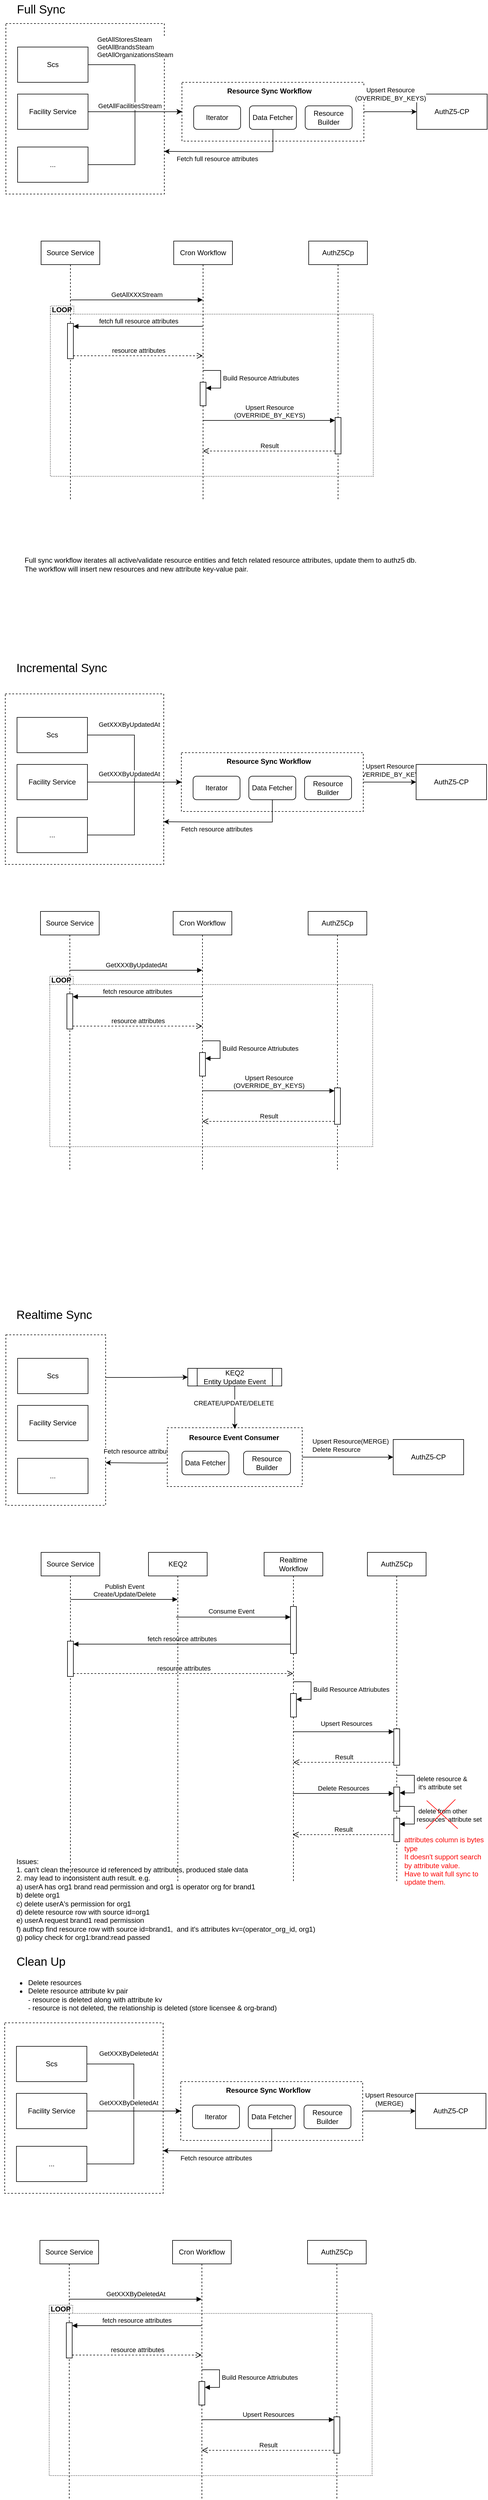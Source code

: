 <mxfile version="22.1.12" type="github">
  <diagram name="Page-1" id="O8MPyl8DHrePYnAYMyPY">
    <mxGraphModel dx="1677" dy="1069" grid="1" gridSize="10" guides="1" tooltips="1" connect="1" arrows="1" fold="1" page="1" pageScale="1" pageWidth="850" pageHeight="1100" math="0" shadow="0">
      <root>
        <mxCell id="0" />
        <mxCell id="1" parent="0" />
        <mxCell id="wBnL4PggBmM-haMTPlV1-50" value="" style="rounded=0;whiteSpace=wrap;html=1;dashed=1;" vertex="1" parent="1">
          <mxGeometry x="20" y="50" width="270" height="290" as="geometry" />
        </mxCell>
        <mxCell id="wBnL4PggBmM-haMTPlV1-44" value="" style="shape=folder;fontStyle=1;spacingTop=10;tabWidth=40;tabHeight=14;tabPosition=left;html=1;whiteSpace=wrap;dashed=1;dashPattern=1 2;" vertex="1" parent="1">
          <mxGeometry x="95.82" y="530.26" width="550.18" height="289.74" as="geometry" />
        </mxCell>
        <mxCell id="wBnL4PggBmM-haMTPlV1-25" value="AuthZ5Cp" style="shape=umlLifeline;perimeter=lifelinePerimeter;whiteSpace=wrap;html=1;container=1;dropTarget=0;collapsible=0;recursiveResize=0;outlineConnect=0;portConstraint=eastwest;newEdgeStyle={&quot;curved&quot;:0,&quot;rounded&quot;:0};" vertex="1" parent="1">
          <mxGeometry x="536" y="420" width="100" height="440" as="geometry" />
        </mxCell>
        <mxCell id="wBnL4PggBmM-haMTPlV1-1" value="&lt;font style=&quot;font-size: 20px;&quot;&gt;Full Sync&lt;/font&gt;" style="text;html=1;strokeColor=none;fillColor=none;align=center;verticalAlign=middle;whiteSpace=wrap;rounded=0;" vertex="1" parent="1">
          <mxGeometry x="10" y="10" width="140" height="30" as="geometry" />
        </mxCell>
        <mxCell id="wBnL4PggBmM-haMTPlV1-4" value="&lt;font style=&quot;font-size: 20px;&quot;&gt;Incremental Sync&lt;/font&gt;" style="text;html=1;strokeColor=none;fillColor=none;align=left;verticalAlign=middle;whiteSpace=wrap;rounded=0;" vertex="1" parent="1">
          <mxGeometry x="36" y="1130" width="210" height="30" as="geometry" />
        </mxCell>
        <mxCell id="wBnL4PggBmM-haMTPlV1-5" value="&lt;font style=&quot;font-size: 20px;&quot;&gt;Realtime Sync&lt;/font&gt;" style="text;html=1;strokeColor=none;fillColor=none;align=left;verticalAlign=middle;whiteSpace=wrap;rounded=0;" vertex="1" parent="1">
          <mxGeometry x="36" y="2230" width="140" height="30" as="geometry" />
        </mxCell>
        <mxCell id="wBnL4PggBmM-haMTPlV1-9" style="edgeStyle=orthogonalEdgeStyle;rounded=0;orthogonalLoop=1;jettySize=auto;html=1;exitX=1;exitY=0.5;exitDx=0;exitDy=0;entryX=0;entryY=0.5;entryDx=0;entryDy=0;" edge="1" parent="1" source="wBnL4PggBmM-haMTPlV1-6" target="wBnL4PggBmM-haMTPlV1-8">
          <mxGeometry relative="1" as="geometry" />
        </mxCell>
        <mxCell id="wBnL4PggBmM-haMTPlV1-16" value="GetAllFacilitiesStream" style="edgeLabel;html=1;align=center;verticalAlign=middle;resizable=0;points=[];" vertex="1" connectable="0" parent="wBnL4PggBmM-haMTPlV1-9">
          <mxGeometry x="-0.505" y="1" relative="1" as="geometry">
            <mxPoint x="11" y="71" as="offset" />
          </mxGeometry>
        </mxCell>
        <mxCell id="wBnL4PggBmM-haMTPlV1-49" value="&lt;div style=&quot;text-align: left;&quot;&gt;GetAllStoresSteam&lt;/div&gt;&lt;div style=&quot;text-align: left;&quot;&gt;GetAllBrandsSteam&lt;/div&gt;&lt;div style=&quot;text-align: left;&quot;&gt;GetAllOrganizationsSteam&lt;/div&gt;" style="edgeLabel;html=1;align=center;verticalAlign=middle;resizable=0;points=[];" vertex="1" connectable="0" parent="wBnL4PggBmM-haMTPlV1-9">
          <mxGeometry x="-0.665" y="-1" relative="1" as="geometry">
            <mxPoint x="40" y="-31" as="offset" />
          </mxGeometry>
        </mxCell>
        <mxCell id="wBnL4PggBmM-haMTPlV1-6" value="Scs" style="rounded=0;whiteSpace=wrap;html=1;" vertex="1" parent="1">
          <mxGeometry x="40" y="90" width="120" height="60" as="geometry" />
        </mxCell>
        <mxCell id="wBnL4PggBmM-haMTPlV1-13" style="edgeStyle=orthogonalEdgeStyle;rounded=0;orthogonalLoop=1;jettySize=auto;html=1;exitX=1;exitY=0.5;exitDx=0;exitDy=0;" edge="1" parent="1" source="wBnL4PggBmM-haMTPlV1-7" target="wBnL4PggBmM-haMTPlV1-8">
          <mxGeometry relative="1" as="geometry" />
        </mxCell>
        <mxCell id="wBnL4PggBmM-haMTPlV1-7" value="Facility Service" style="rounded=0;whiteSpace=wrap;html=1;" vertex="1" parent="1">
          <mxGeometry x="40" y="170" width="120" height="60" as="geometry" />
        </mxCell>
        <mxCell id="wBnL4PggBmM-haMTPlV1-8" value="" style="rounded=0;whiteSpace=wrap;html=1;dashed=1;" vertex="1" parent="1">
          <mxGeometry x="320" y="150" width="310" height="100" as="geometry" />
        </mxCell>
        <mxCell id="wBnL4PggBmM-haMTPlV1-10" value="AuthZ5-CP" style="rounded=0;whiteSpace=wrap;html=1;" vertex="1" parent="1">
          <mxGeometry x="720" y="170" width="120" height="60" as="geometry" />
        </mxCell>
        <mxCell id="wBnL4PggBmM-haMTPlV1-15" style="edgeStyle=orthogonalEdgeStyle;rounded=0;orthogonalLoop=1;jettySize=auto;html=1;exitX=1;exitY=0.5;exitDx=0;exitDy=0;entryX=0;entryY=0.5;entryDx=0;entryDy=0;" edge="1" parent="1" source="wBnL4PggBmM-haMTPlV1-14" target="wBnL4PggBmM-haMTPlV1-8">
          <mxGeometry relative="1" as="geometry" />
        </mxCell>
        <mxCell id="wBnL4PggBmM-haMTPlV1-14" value="..." style="rounded=0;whiteSpace=wrap;html=1;" vertex="1" parent="1">
          <mxGeometry x="40" y="260" width="120" height="60" as="geometry" />
        </mxCell>
        <mxCell id="wBnL4PggBmM-haMTPlV1-17" value="Iterator" style="rounded=1;whiteSpace=wrap;html=1;" vertex="1" parent="1">
          <mxGeometry x="340" y="190" width="80" height="40" as="geometry" />
        </mxCell>
        <mxCell id="wBnL4PggBmM-haMTPlV1-52" style="edgeStyle=orthogonalEdgeStyle;rounded=0;orthogonalLoop=1;jettySize=auto;html=1;exitX=0.5;exitY=1;exitDx=0;exitDy=0;entryX=1;entryY=0.75;entryDx=0;entryDy=0;" edge="1" parent="1" source="wBnL4PggBmM-haMTPlV1-19" target="wBnL4PggBmM-haMTPlV1-50">
          <mxGeometry relative="1" as="geometry">
            <Array as="points">
              <mxPoint x="475" y="268" />
              <mxPoint x="363" y="268" />
            </Array>
          </mxGeometry>
        </mxCell>
        <mxCell id="wBnL4PggBmM-haMTPlV1-53" value="Fetch full resource attributes" style="edgeLabel;html=1;align=center;verticalAlign=middle;resizable=0;points=[];" vertex="1" connectable="0" parent="wBnL4PggBmM-haMTPlV1-52">
          <mxGeometry x="0.2" relative="1" as="geometry">
            <mxPoint x="1" y="12" as="offset" />
          </mxGeometry>
        </mxCell>
        <mxCell id="wBnL4PggBmM-haMTPlV1-19" value="Data Fetcher" style="rounded=1;whiteSpace=wrap;html=1;" vertex="1" parent="1">
          <mxGeometry x="435" y="190" width="80" height="40" as="geometry" />
        </mxCell>
        <mxCell id="wBnL4PggBmM-haMTPlV1-20" value="Resource&lt;br&gt;Builder" style="rounded=1;whiteSpace=wrap;html=1;" vertex="1" parent="1">
          <mxGeometry x="530" y="190" width="80" height="40" as="geometry" />
        </mxCell>
        <mxCell id="wBnL4PggBmM-haMTPlV1-22" value="&lt;b&gt;&lt;font style=&quot;font-size: 12px;&quot;&gt;Resource Sync Workflow&lt;/font&gt;&lt;/b&gt;" style="text;html=1;strokeColor=none;fillColor=none;align=center;verticalAlign=middle;whiteSpace=wrap;rounded=0;" vertex="1" parent="1">
          <mxGeometry x="364" y="150" width="210" height="30" as="geometry" />
        </mxCell>
        <mxCell id="wBnL4PggBmM-haMTPlV1-23" value="Source Service" style="shape=umlLifeline;perimeter=lifelinePerimeter;whiteSpace=wrap;html=1;container=1;dropTarget=0;collapsible=0;recursiveResize=0;outlineConnect=0;portConstraint=eastwest;newEdgeStyle={&quot;curved&quot;:0,&quot;rounded&quot;:0};" vertex="1" parent="1">
          <mxGeometry x="80" y="420" width="100" height="440" as="geometry" />
        </mxCell>
        <mxCell id="wBnL4PggBmM-haMTPlV1-41" value="" style="html=1;points=[[0,0,0,0,5],[0,1,0,0,-5],[1,0,0,0,5],[1,1,0,0,-5]];perimeter=orthogonalPerimeter;outlineConnect=0;targetShapes=umlLifeline;portConstraint=eastwest;newEdgeStyle={&quot;curved&quot;:0,&quot;rounded&quot;:0};" vertex="1" parent="wBnL4PggBmM-haMTPlV1-23">
          <mxGeometry x="45" y="140" width="10" height="60" as="geometry" />
        </mxCell>
        <mxCell id="wBnL4PggBmM-haMTPlV1-24" value="Cron Workflow" style="shape=umlLifeline;perimeter=lifelinePerimeter;whiteSpace=wrap;html=1;container=1;dropTarget=0;collapsible=0;recursiveResize=0;outlineConnect=0;portConstraint=eastwest;newEdgeStyle={&quot;curved&quot;:0,&quot;rounded&quot;:0};" vertex="1" parent="1">
          <mxGeometry x="306" y="420" width="100" height="440" as="geometry" />
        </mxCell>
        <mxCell id="wBnL4PggBmM-haMTPlV1-32" value="" style="html=1;points=[[0,0,0,0,5],[0,1,0,0,-5],[1,0,0,0,5],[1,1,0,0,-5]];perimeter=orthogonalPerimeter;outlineConnect=0;targetShapes=umlLifeline;portConstraint=eastwest;newEdgeStyle={&quot;curved&quot;:0,&quot;rounded&quot;:0};" vertex="1" parent="wBnL4PggBmM-haMTPlV1-24">
          <mxGeometry x="45" y="240" width="10" height="40" as="geometry" />
        </mxCell>
        <mxCell id="wBnL4PggBmM-haMTPlV1-33" value="Build Resource Attriubutes" style="html=1;align=left;spacingLeft=2;endArrow=block;rounded=0;edgeStyle=orthogonalEdgeStyle;curved=0;rounded=0;" edge="1" parent="wBnL4PggBmM-haMTPlV1-24">
          <mxGeometry relative="1" as="geometry">
            <mxPoint x="50" y="220" as="sourcePoint" />
            <Array as="points">
              <mxPoint x="80" y="250" />
            </Array>
            <mxPoint x="55" y="250" as="targetPoint" />
          </mxGeometry>
        </mxCell>
        <mxCell id="wBnL4PggBmM-haMTPlV1-28" value="GetAllXXXStream" style="html=1;verticalAlign=bottom;startArrow=none;startFill=0;endArrow=block;startSize=8;curved=0;rounded=0;" edge="1" parent="1" source="wBnL4PggBmM-haMTPlV1-23" target="wBnL4PggBmM-haMTPlV1-24">
          <mxGeometry width="60" relative="1" as="geometry">
            <mxPoint x="166" y="520" as="sourcePoint" />
            <mxPoint x="196" y="520" as="targetPoint" />
            <Array as="points">
              <mxPoint x="256" y="520" />
            </Array>
          </mxGeometry>
        </mxCell>
        <mxCell id="wBnL4PggBmM-haMTPlV1-35" value="Upsert Resource&lt;br style=&quot;border-color: var(--border-color);&quot;&gt;(OVERRIDE_BY_KEYS)" style="html=1;verticalAlign=bottom;endArrow=block;curved=0;rounded=0;entryX=0;entryY=0;entryDx=0;entryDy=5;" edge="1" target="wBnL4PggBmM-haMTPlV1-34" parent="1" source="wBnL4PggBmM-haMTPlV1-24">
          <mxGeometry relative="1" as="geometry">
            <mxPoint x="511" y="745" as="sourcePoint" />
          </mxGeometry>
        </mxCell>
        <mxCell id="wBnL4PggBmM-haMTPlV1-36" value="Result" style="html=1;verticalAlign=bottom;endArrow=open;dashed=1;endSize=8;curved=0;rounded=0;exitX=0;exitY=1;exitDx=0;exitDy=-5;" edge="1" source="wBnL4PggBmM-haMTPlV1-34" parent="1" target="wBnL4PggBmM-haMTPlV1-24">
          <mxGeometry relative="1" as="geometry">
            <mxPoint x="511" y="815" as="targetPoint" />
          </mxGeometry>
        </mxCell>
        <mxCell id="wBnL4PggBmM-haMTPlV1-42" value="fetch full resource attributes" style="html=1;verticalAlign=bottom;endArrow=block;curved=0;rounded=0;entryX=1;entryY=0;entryDx=0;entryDy=5;" edge="1" target="wBnL4PggBmM-haMTPlV1-41" parent="1" source="wBnL4PggBmM-haMTPlV1-24">
          <mxGeometry x="-0.002" relative="1" as="geometry">
            <mxPoint x="205" y="665" as="sourcePoint" />
            <mxPoint as="offset" />
          </mxGeometry>
        </mxCell>
        <mxCell id="wBnL4PggBmM-haMTPlV1-43" value="resource attributes" style="html=1;verticalAlign=bottom;endArrow=open;dashed=1;endSize=8;curved=0;rounded=0;exitX=1;exitY=1;exitDx=0;exitDy=-5;" edge="1" source="wBnL4PggBmM-haMTPlV1-41" parent="1" target="wBnL4PggBmM-haMTPlV1-24">
          <mxGeometry relative="1" as="geometry">
            <mxPoint x="205" y="735" as="targetPoint" />
            <mxPoint as="offset" />
          </mxGeometry>
        </mxCell>
        <mxCell id="wBnL4PggBmM-haMTPlV1-45" value="&lt;b&gt;LOOP&lt;/b&gt;" style="text;html=1;strokeColor=none;fillColor=none;align=center;verticalAlign=middle;whiteSpace=wrap;rounded=0;" vertex="1" parent="1">
          <mxGeometry x="86" y="522" width="58.947" height="30.974" as="geometry" />
        </mxCell>
        <mxCell id="wBnL4PggBmM-haMTPlV1-34" value="" style="html=1;points=[[0,0,0,0,5],[0,1,0,0,-5],[1,0,0,0,5],[1,1,0,0,-5]];perimeter=orthogonalPerimeter;outlineConnect=0;targetShapes=umlLifeline;portConstraint=eastwest;newEdgeStyle={&quot;curved&quot;:0,&quot;rounded&quot;:0};" vertex="1" parent="1">
          <mxGeometry x="581" y="720" width="10" height="62" as="geometry" />
        </mxCell>
        <mxCell id="wBnL4PggBmM-haMTPlV1-54" value="&lt;span style=&quot;font-size: 20px;&quot;&gt;Clean Up&lt;/span&gt;" style="text;html=1;strokeColor=none;fillColor=none;align=center;verticalAlign=middle;whiteSpace=wrap;rounded=0;" vertex="1" parent="1">
          <mxGeometry x="10" y="3330" width="140" height="30" as="geometry" />
        </mxCell>
        <mxCell id="wBnL4PggBmM-haMTPlV1-55" value="Full sync workflow iterates all active/validate resource entities and fetch related resource attributes, update them to authz5 db.&amp;nbsp; &lt;br&gt;The workflow will insert new resources and new attribute key-value pair.&amp;nbsp; &amp;nbsp;" style="text;html=1;strokeColor=none;fillColor=none;align=left;verticalAlign=middle;whiteSpace=wrap;rounded=0;" vertex="1" parent="1">
          <mxGeometry x="50" y="930" width="750" height="80" as="geometry" />
        </mxCell>
        <mxCell id="wBnL4PggBmM-haMTPlV1-56" value="&lt;ul&gt;&lt;li&gt;&lt;font style=&quot;font-size: 12px;&quot;&gt;Delete resources&lt;/font&gt;&lt;/li&gt;&lt;li&gt;&lt;font style=&quot;font-size: 12px;&quot;&gt;Delete resource attribute kv pair&lt;br&gt;- resource is deleted along with attribute kv&lt;br&gt;- resource is not deleted, the relationship is deleted (store licensee &amp;amp; org-brand)&lt;/font&gt;&lt;/li&gt;&lt;/ul&gt;" style="text;html=1;strokeColor=none;fillColor=none;align=left;verticalAlign=middle;whiteSpace=wrap;rounded=0;" vertex="1" parent="1">
          <mxGeometry x="16" y="3358" width="564" height="90" as="geometry" />
        </mxCell>
        <mxCell id="wBnL4PggBmM-haMTPlV1-61" value="" style="rounded=0;whiteSpace=wrap;html=1;dashed=1;" vertex="1" parent="1">
          <mxGeometry x="19" y="1190" width="270" height="290" as="geometry" />
        </mxCell>
        <mxCell id="wBnL4PggBmM-haMTPlV1-62" value="" style="shape=folder;fontStyle=1;spacingTop=10;tabWidth=40;tabHeight=14;tabPosition=left;html=1;whiteSpace=wrap;dashed=1;dashPattern=1 2;" vertex="1" parent="1">
          <mxGeometry x="94.82" y="1670.26" width="550.18" height="289.74" as="geometry" />
        </mxCell>
        <mxCell id="wBnL4PggBmM-haMTPlV1-63" value="AuthZ5Cp" style="shape=umlLifeline;perimeter=lifelinePerimeter;whiteSpace=wrap;html=1;container=1;dropTarget=0;collapsible=0;recursiveResize=0;outlineConnect=0;portConstraint=eastwest;newEdgeStyle={&quot;curved&quot;:0,&quot;rounded&quot;:0};" vertex="1" parent="1">
          <mxGeometry x="535" y="1560" width="100" height="440" as="geometry" />
        </mxCell>
        <mxCell id="wBnL4PggBmM-haMTPlV1-64" style="edgeStyle=orthogonalEdgeStyle;rounded=0;orthogonalLoop=1;jettySize=auto;html=1;exitX=1;exitY=0.5;exitDx=0;exitDy=0;entryX=0;entryY=0.5;entryDx=0;entryDy=0;" edge="1" parent="1" source="wBnL4PggBmM-haMTPlV1-67" target="wBnL4PggBmM-haMTPlV1-72">
          <mxGeometry relative="1" as="geometry" />
        </mxCell>
        <mxCell id="wBnL4PggBmM-haMTPlV1-65" value="GetXXXByUpdatedAt" style="edgeLabel;html=1;align=center;verticalAlign=middle;resizable=0;points=[];" vertex="1" connectable="0" parent="wBnL4PggBmM-haMTPlV1-64">
          <mxGeometry x="-0.505" y="1" relative="1" as="geometry">
            <mxPoint x="11" y="67" as="offset" />
          </mxGeometry>
        </mxCell>
        <mxCell id="wBnL4PggBmM-haMTPlV1-66" value="&lt;div style=&quot;text-align: left;&quot;&gt;GetXXXByUpdatedAt&lt;/div&gt;" style="edgeLabel;html=1;align=center;verticalAlign=middle;resizable=0;points=[];" vertex="1" connectable="0" parent="wBnL4PggBmM-haMTPlV1-64">
          <mxGeometry x="-0.665" y="-1" relative="1" as="geometry">
            <mxPoint x="31" y="-19" as="offset" />
          </mxGeometry>
        </mxCell>
        <mxCell id="wBnL4PggBmM-haMTPlV1-67" value="Scs" style="rounded=0;whiteSpace=wrap;html=1;" vertex="1" parent="1">
          <mxGeometry x="39" y="1230" width="120" height="60" as="geometry" />
        </mxCell>
        <mxCell id="wBnL4PggBmM-haMTPlV1-68" style="edgeStyle=orthogonalEdgeStyle;rounded=0;orthogonalLoop=1;jettySize=auto;html=1;exitX=1;exitY=0.5;exitDx=0;exitDy=0;" edge="1" parent="1" source="wBnL4PggBmM-haMTPlV1-69" target="wBnL4PggBmM-haMTPlV1-72">
          <mxGeometry relative="1" as="geometry" />
        </mxCell>
        <mxCell id="wBnL4PggBmM-haMTPlV1-69" value="Facility Service" style="rounded=0;whiteSpace=wrap;html=1;" vertex="1" parent="1">
          <mxGeometry x="39" y="1310" width="120" height="60" as="geometry" />
        </mxCell>
        <mxCell id="wBnL4PggBmM-haMTPlV1-70" style="edgeStyle=orthogonalEdgeStyle;rounded=0;orthogonalLoop=1;jettySize=auto;html=1;exitX=1;exitY=0.5;exitDx=0;exitDy=0;" edge="1" parent="1" source="wBnL4PggBmM-haMTPlV1-72" target="wBnL4PggBmM-haMTPlV1-73">
          <mxGeometry relative="1" as="geometry" />
        </mxCell>
        <mxCell id="wBnL4PggBmM-haMTPlV1-71" value="Upsert Resource&lt;br style=&quot;border-color: var(--border-color);&quot;&gt;(OVERRIDE_BY_KEYS)" style="edgeLabel;html=1;align=center;verticalAlign=middle;resizable=0;points=[];" vertex="1" connectable="0" parent="wBnL4PggBmM-haMTPlV1-70">
          <mxGeometry y="-1" relative="1" as="geometry">
            <mxPoint y="-21" as="offset" />
          </mxGeometry>
        </mxCell>
        <mxCell id="wBnL4PggBmM-haMTPlV1-72" value="" style="rounded=0;whiteSpace=wrap;html=1;dashed=1;" vertex="1" parent="1">
          <mxGeometry x="319" y="1290" width="310" height="100" as="geometry" />
        </mxCell>
        <mxCell id="wBnL4PggBmM-haMTPlV1-73" value="AuthZ5-CP" style="rounded=0;whiteSpace=wrap;html=1;" vertex="1" parent="1">
          <mxGeometry x="719" y="1310" width="120" height="60" as="geometry" />
        </mxCell>
        <mxCell id="wBnL4PggBmM-haMTPlV1-74" style="edgeStyle=orthogonalEdgeStyle;rounded=0;orthogonalLoop=1;jettySize=auto;html=1;exitX=1;exitY=0.5;exitDx=0;exitDy=0;entryX=0;entryY=0.5;entryDx=0;entryDy=0;" edge="1" parent="1" source="wBnL4PggBmM-haMTPlV1-75" target="wBnL4PggBmM-haMTPlV1-72">
          <mxGeometry relative="1" as="geometry" />
        </mxCell>
        <mxCell id="wBnL4PggBmM-haMTPlV1-75" value="..." style="rounded=0;whiteSpace=wrap;html=1;" vertex="1" parent="1">
          <mxGeometry x="39" y="1400" width="120" height="60" as="geometry" />
        </mxCell>
        <mxCell id="wBnL4PggBmM-haMTPlV1-76" value="Iterator" style="rounded=1;whiteSpace=wrap;html=1;" vertex="1" parent="1">
          <mxGeometry x="339" y="1330" width="80" height="40" as="geometry" />
        </mxCell>
        <mxCell id="wBnL4PggBmM-haMTPlV1-77" style="edgeStyle=orthogonalEdgeStyle;rounded=0;orthogonalLoop=1;jettySize=auto;html=1;exitX=0.5;exitY=1;exitDx=0;exitDy=0;entryX=1;entryY=0.75;entryDx=0;entryDy=0;" edge="1" parent="1" source="wBnL4PggBmM-haMTPlV1-79" target="wBnL4PggBmM-haMTPlV1-61">
          <mxGeometry relative="1" as="geometry">
            <Array as="points">
              <mxPoint x="474" y="1408" />
              <mxPoint x="362" y="1408" />
            </Array>
          </mxGeometry>
        </mxCell>
        <mxCell id="wBnL4PggBmM-haMTPlV1-78" value="Fetch resource attributes" style="edgeLabel;html=1;align=center;verticalAlign=middle;resizable=0;points=[];" vertex="1" connectable="0" parent="wBnL4PggBmM-haMTPlV1-77">
          <mxGeometry x="0.2" relative="1" as="geometry">
            <mxPoint x="1" y="12" as="offset" />
          </mxGeometry>
        </mxCell>
        <mxCell id="wBnL4PggBmM-haMTPlV1-79" value="Data Fetcher" style="rounded=1;whiteSpace=wrap;html=1;" vertex="1" parent="1">
          <mxGeometry x="434" y="1330" width="80" height="40" as="geometry" />
        </mxCell>
        <mxCell id="wBnL4PggBmM-haMTPlV1-80" value="Resource&lt;br&gt;Builder" style="rounded=1;whiteSpace=wrap;html=1;" vertex="1" parent="1">
          <mxGeometry x="529" y="1330" width="80" height="40" as="geometry" />
        </mxCell>
        <mxCell id="wBnL4PggBmM-haMTPlV1-81" value="&lt;b&gt;&lt;font style=&quot;font-size: 12px;&quot;&gt;Resource Sync Workflow&lt;/font&gt;&lt;/b&gt;" style="text;html=1;strokeColor=none;fillColor=none;align=center;verticalAlign=middle;whiteSpace=wrap;rounded=0;" vertex="1" parent="1">
          <mxGeometry x="363" y="1290" width="210" height="30" as="geometry" />
        </mxCell>
        <mxCell id="wBnL4PggBmM-haMTPlV1-82" value="Source Service" style="shape=umlLifeline;perimeter=lifelinePerimeter;whiteSpace=wrap;html=1;container=1;dropTarget=0;collapsible=0;recursiveResize=0;outlineConnect=0;portConstraint=eastwest;newEdgeStyle={&quot;curved&quot;:0,&quot;rounded&quot;:0};" vertex="1" parent="1">
          <mxGeometry x="79" y="1560" width="100" height="440" as="geometry" />
        </mxCell>
        <mxCell id="wBnL4PggBmM-haMTPlV1-83" value="" style="html=1;points=[[0,0,0,0,5],[0,1,0,0,-5],[1,0,0,0,5],[1,1,0,0,-5]];perimeter=orthogonalPerimeter;outlineConnect=0;targetShapes=umlLifeline;portConstraint=eastwest;newEdgeStyle={&quot;curved&quot;:0,&quot;rounded&quot;:0};" vertex="1" parent="wBnL4PggBmM-haMTPlV1-82">
          <mxGeometry x="45" y="140" width="10" height="60" as="geometry" />
        </mxCell>
        <mxCell id="wBnL4PggBmM-haMTPlV1-84" value="Cron Workflow" style="shape=umlLifeline;perimeter=lifelinePerimeter;whiteSpace=wrap;html=1;container=1;dropTarget=0;collapsible=0;recursiveResize=0;outlineConnect=0;portConstraint=eastwest;newEdgeStyle={&quot;curved&quot;:0,&quot;rounded&quot;:0};" vertex="1" parent="1">
          <mxGeometry x="305" y="1560" width="100" height="440" as="geometry" />
        </mxCell>
        <mxCell id="wBnL4PggBmM-haMTPlV1-85" value="" style="html=1;points=[[0,0,0,0,5],[0,1,0,0,-5],[1,0,0,0,5],[1,1,0,0,-5]];perimeter=orthogonalPerimeter;outlineConnect=0;targetShapes=umlLifeline;portConstraint=eastwest;newEdgeStyle={&quot;curved&quot;:0,&quot;rounded&quot;:0};" vertex="1" parent="wBnL4PggBmM-haMTPlV1-84">
          <mxGeometry x="45" y="240" width="10" height="40" as="geometry" />
        </mxCell>
        <mxCell id="wBnL4PggBmM-haMTPlV1-86" value="Build Resource Attriubutes" style="html=1;align=left;spacingLeft=2;endArrow=block;rounded=0;edgeStyle=orthogonalEdgeStyle;curved=0;rounded=0;" edge="1" parent="wBnL4PggBmM-haMTPlV1-84">
          <mxGeometry relative="1" as="geometry">
            <mxPoint x="50" y="220" as="sourcePoint" />
            <Array as="points">
              <mxPoint x="80" y="250" />
            </Array>
            <mxPoint x="55" y="250" as="targetPoint" />
          </mxGeometry>
        </mxCell>
        <mxCell id="wBnL4PggBmM-haMTPlV1-87" value="GetXXXByUpdatedAt" style="html=1;verticalAlign=bottom;startArrow=none;startFill=0;endArrow=block;startSize=8;curved=0;rounded=0;" edge="1" parent="1" source="wBnL4PggBmM-haMTPlV1-82" target="wBnL4PggBmM-haMTPlV1-84">
          <mxGeometry width="60" relative="1" as="geometry">
            <mxPoint x="165" y="1660" as="sourcePoint" />
            <mxPoint x="195" y="1660" as="targetPoint" />
            <Array as="points">
              <mxPoint x="255" y="1660" />
            </Array>
          </mxGeometry>
        </mxCell>
        <mxCell id="wBnL4PggBmM-haMTPlV1-88" value="Upsert Resource&lt;br style=&quot;border-color: var(--border-color);&quot;&gt;(OVERRIDE_BY_KEYS)" style="html=1;verticalAlign=bottom;endArrow=block;curved=0;rounded=0;entryX=0;entryY=0;entryDx=0;entryDy=5;" edge="1" parent="1" source="wBnL4PggBmM-haMTPlV1-84" target="wBnL4PggBmM-haMTPlV1-93">
          <mxGeometry relative="1" as="geometry">
            <mxPoint x="510" y="1885" as="sourcePoint" />
          </mxGeometry>
        </mxCell>
        <mxCell id="wBnL4PggBmM-haMTPlV1-89" value="Result" style="html=1;verticalAlign=bottom;endArrow=open;dashed=1;endSize=8;curved=0;rounded=0;exitX=0;exitY=1;exitDx=0;exitDy=-5;" edge="1" parent="1" source="wBnL4PggBmM-haMTPlV1-93" target="wBnL4PggBmM-haMTPlV1-84">
          <mxGeometry relative="1" as="geometry">
            <mxPoint x="510" y="1955" as="targetPoint" />
          </mxGeometry>
        </mxCell>
        <mxCell id="wBnL4PggBmM-haMTPlV1-90" value="fetch resource attributes" style="html=1;verticalAlign=bottom;endArrow=block;curved=0;rounded=0;entryX=1;entryY=0;entryDx=0;entryDy=5;" edge="1" parent="1" source="wBnL4PggBmM-haMTPlV1-84" target="wBnL4PggBmM-haMTPlV1-83">
          <mxGeometry relative="1" as="geometry">
            <mxPoint x="204" y="1805" as="sourcePoint" />
          </mxGeometry>
        </mxCell>
        <mxCell id="wBnL4PggBmM-haMTPlV1-91" value="resource attributes" style="html=1;verticalAlign=bottom;endArrow=open;dashed=1;endSize=8;curved=0;rounded=0;exitX=1;exitY=1;exitDx=0;exitDy=-5;" edge="1" parent="1" source="wBnL4PggBmM-haMTPlV1-83" target="wBnL4PggBmM-haMTPlV1-84">
          <mxGeometry relative="1" as="geometry">
            <mxPoint x="204" y="1875" as="targetPoint" />
            <mxPoint as="offset" />
          </mxGeometry>
        </mxCell>
        <mxCell id="wBnL4PggBmM-haMTPlV1-92" value="&lt;b&gt;LOOP&lt;/b&gt;" style="text;html=1;strokeColor=none;fillColor=none;align=center;verticalAlign=middle;whiteSpace=wrap;rounded=0;" vertex="1" parent="1">
          <mxGeometry x="85" y="1662" width="58.947" height="30.974" as="geometry" />
        </mxCell>
        <mxCell id="wBnL4PggBmM-haMTPlV1-93" value="" style="html=1;points=[[0,0,0,0,5],[0,1,0,0,-5],[1,0,0,0,5],[1,1,0,0,-5]];perimeter=orthogonalPerimeter;outlineConnect=0;targetShapes=umlLifeline;portConstraint=eastwest;newEdgeStyle={&quot;curved&quot;:0,&quot;rounded&quot;:0};" vertex="1" parent="1">
          <mxGeometry x="580" y="1860" width="10" height="62" as="geometry" />
        </mxCell>
        <mxCell id="wBnL4PggBmM-haMTPlV1-135" style="edgeStyle=orthogonalEdgeStyle;rounded=0;orthogonalLoop=1;jettySize=auto;html=1;exitX=1;exitY=0.25;exitDx=0;exitDy=0;" edge="1" parent="1" source="wBnL4PggBmM-haMTPlV1-96" target="wBnL4PggBmM-haMTPlV1-129">
          <mxGeometry relative="1" as="geometry" />
        </mxCell>
        <mxCell id="wBnL4PggBmM-haMTPlV1-96" value="" style="rounded=0;whiteSpace=wrap;html=1;dashed=1;" vertex="1" parent="1">
          <mxGeometry x="20" y="2280" width="170" height="290" as="geometry" />
        </mxCell>
        <mxCell id="wBnL4PggBmM-haMTPlV1-98" value="AuthZ5Cp" style="shape=umlLifeline;perimeter=lifelinePerimeter;whiteSpace=wrap;html=1;container=1;dropTarget=0;collapsible=0;recursiveResize=0;outlineConnect=0;portConstraint=eastwest;newEdgeStyle={&quot;curved&quot;:0,&quot;rounded&quot;:0};" vertex="1" parent="1">
          <mxGeometry x="636" y="2650" width="100" height="560" as="geometry" />
        </mxCell>
        <mxCell id="wBnL4PggBmM-haMTPlV1-128" value="" style="html=1;points=[[0,0,0,0,5],[0,1,0,0,-5],[1,0,0,0,5],[1,1,0,0,-5]];perimeter=orthogonalPerimeter;outlineConnect=0;targetShapes=umlLifeline;portConstraint=eastwest;newEdgeStyle={&quot;curved&quot;:0,&quot;rounded&quot;:0};" vertex="1" parent="wBnL4PggBmM-haMTPlV1-98">
          <mxGeometry x="45" y="300" width="10" height="62" as="geometry" />
        </mxCell>
        <mxCell id="wBnL4PggBmM-haMTPlV1-188" value="" style="html=1;points=[[0,0,0,0,5],[0,1,0,0,-5],[1,0,0,0,5],[1,1,0,0,-5]];perimeter=orthogonalPerimeter;outlineConnect=0;targetShapes=umlLifeline;portConstraint=eastwest;newEdgeStyle={&quot;curved&quot;:0,&quot;rounded&quot;:0};" vertex="1" parent="wBnL4PggBmM-haMTPlV1-98">
          <mxGeometry x="45" y="399" width="10" height="41" as="geometry" />
        </mxCell>
        <mxCell id="wBnL4PggBmM-haMTPlV1-189" value="delete resource &amp;amp;&lt;br&gt;&amp;nbsp;it&#39;s attribute set" style="html=1;align=left;spacingLeft=2;endArrow=block;rounded=0;edgeStyle=orthogonalEdgeStyle;curved=0;rounded=0;" edge="1" target="wBnL4PggBmM-haMTPlV1-188" parent="wBnL4PggBmM-haMTPlV1-98">
          <mxGeometry relative="1" as="geometry">
            <mxPoint x="50" y="379" as="sourcePoint" />
            <Array as="points">
              <mxPoint x="80" y="409" />
            </Array>
          </mxGeometry>
        </mxCell>
        <mxCell id="wBnL4PggBmM-haMTPlV1-190" value="" style="html=1;points=[[0,0,0,0,5],[0,1,0,0,-5],[1,0,0,0,5],[1,1,0,0,-5]];perimeter=orthogonalPerimeter;outlineConnect=0;targetShapes=umlLifeline;portConstraint=eastwest;newEdgeStyle={&quot;curved&quot;:0,&quot;rounded&quot;:0};" vertex="1" parent="wBnL4PggBmM-haMTPlV1-98">
          <mxGeometry x="45" y="452" width="10" height="40" as="geometry" />
        </mxCell>
        <mxCell id="wBnL4PggBmM-haMTPlV1-191" value="&amp;nbsp;delete from other &lt;br&gt;resources&#39; attribute set" style="html=1;align=left;spacingLeft=2;endArrow=block;rounded=0;edgeStyle=orthogonalEdgeStyle;curved=0;rounded=0;" edge="1" target="wBnL4PggBmM-haMTPlV1-190" parent="wBnL4PggBmM-haMTPlV1-98">
          <mxGeometry relative="1" as="geometry">
            <mxPoint x="54" y="432" as="sourcePoint" />
            <Array as="points">
              <mxPoint x="80" y="462" />
            </Array>
          </mxGeometry>
        </mxCell>
        <mxCell id="wBnL4PggBmM-haMTPlV1-102" value="Scs" style="rounded=0;whiteSpace=wrap;html=1;" vertex="1" parent="1">
          <mxGeometry x="40" y="2320" width="120" height="60" as="geometry" />
        </mxCell>
        <mxCell id="wBnL4PggBmM-haMTPlV1-104" value="Facility Service" style="rounded=0;whiteSpace=wrap;html=1;" vertex="1" parent="1">
          <mxGeometry x="40" y="2400" width="120" height="60" as="geometry" />
        </mxCell>
        <mxCell id="wBnL4PggBmM-haMTPlV1-105" style="edgeStyle=orthogonalEdgeStyle;rounded=0;orthogonalLoop=1;jettySize=auto;html=1;exitX=1;exitY=0.5;exitDx=0;exitDy=0;" edge="1" parent="1" source="wBnL4PggBmM-haMTPlV1-107" target="wBnL4PggBmM-haMTPlV1-108">
          <mxGeometry relative="1" as="geometry" />
        </mxCell>
        <mxCell id="wBnL4PggBmM-haMTPlV1-106" value="&lt;div style=&quot;&quot;&gt;&lt;div style=&quot;text-align: left;&quot;&gt;Upsert Resource(MERGE)&lt;/div&gt;&lt;div style=&quot;text-align: left;&quot;&gt;Delete Resource&lt;/div&gt;&lt;/div&gt;" style="edgeLabel;html=1;align=center;verticalAlign=middle;resizable=0;points=[];" vertex="1" connectable="0" parent="wBnL4PggBmM-haMTPlV1-105">
          <mxGeometry y="-1" relative="1" as="geometry">
            <mxPoint x="4" y="-21" as="offset" />
          </mxGeometry>
        </mxCell>
        <mxCell id="wBnL4PggBmM-haMTPlV1-136" style="edgeStyle=orthogonalEdgeStyle;rounded=0;orthogonalLoop=1;jettySize=auto;html=1;exitX=0;exitY=0.5;exitDx=0;exitDy=0;entryX=1;entryY=0.75;entryDx=0;entryDy=0;" edge="1" parent="1" source="wBnL4PggBmM-haMTPlV1-114" target="wBnL4PggBmM-haMTPlV1-96">
          <mxGeometry relative="1" as="geometry" />
        </mxCell>
        <mxCell id="wBnL4PggBmM-haMTPlV1-138" value="Fetch resource attributes" style="edgeLabel;html=1;align=center;verticalAlign=middle;resizable=0;points=[];" vertex="1" connectable="0" parent="wBnL4PggBmM-haMTPlV1-136">
          <mxGeometry x="0.131" y="-1" relative="1" as="geometry">
            <mxPoint y="-19" as="offset" />
          </mxGeometry>
        </mxCell>
        <mxCell id="wBnL4PggBmM-haMTPlV1-107" value="" style="rounded=0;whiteSpace=wrap;html=1;dashed=1;" vertex="1" parent="1">
          <mxGeometry x="295" y="2438" width="230" height="100" as="geometry" />
        </mxCell>
        <mxCell id="wBnL4PggBmM-haMTPlV1-108" value="AuthZ5-CP" style="rounded=0;whiteSpace=wrap;html=1;" vertex="1" parent="1">
          <mxGeometry x="680" y="2458" width="120" height="60" as="geometry" />
        </mxCell>
        <mxCell id="wBnL4PggBmM-haMTPlV1-110" value="..." style="rounded=0;whiteSpace=wrap;html=1;" vertex="1" parent="1">
          <mxGeometry x="40" y="2490" width="120" height="60" as="geometry" />
        </mxCell>
        <mxCell id="wBnL4PggBmM-haMTPlV1-114" value="Data Fetcher" style="rounded=1;whiteSpace=wrap;html=1;" vertex="1" parent="1">
          <mxGeometry x="320" y="2478" width="80" height="40" as="geometry" />
        </mxCell>
        <mxCell id="wBnL4PggBmM-haMTPlV1-115" value="Resource&lt;br&gt;Builder" style="rounded=1;whiteSpace=wrap;html=1;" vertex="1" parent="1">
          <mxGeometry x="425" y="2478" width="80" height="40" as="geometry" />
        </mxCell>
        <mxCell id="wBnL4PggBmM-haMTPlV1-116" value="&lt;b&gt;&lt;font style=&quot;font-size: 12px;&quot;&gt;Resource Event Consumer&lt;/font&gt;&lt;/b&gt;" style="text;html=1;strokeColor=none;fillColor=none;align=center;verticalAlign=middle;whiteSpace=wrap;rounded=0;" vertex="1" parent="1">
          <mxGeometry x="304" y="2440" width="210" height="30" as="geometry" />
        </mxCell>
        <mxCell id="wBnL4PggBmM-haMTPlV1-117" value="Source Service" style="shape=umlLifeline;perimeter=lifelinePerimeter;whiteSpace=wrap;html=1;container=1;dropTarget=0;collapsible=0;recursiveResize=0;outlineConnect=0;portConstraint=eastwest;newEdgeStyle={&quot;curved&quot;:0,&quot;rounded&quot;:0};" vertex="1" parent="1">
          <mxGeometry x="80" y="2650" width="100" height="560" as="geometry" />
        </mxCell>
        <mxCell id="wBnL4PggBmM-haMTPlV1-118" value="" style="html=1;points=[[0,0,0,0,5],[0,1,0,0,-5],[1,0,0,0,5],[1,1,0,0,-5]];perimeter=orthogonalPerimeter;outlineConnect=0;targetShapes=umlLifeline;portConstraint=eastwest;newEdgeStyle={&quot;curved&quot;:0,&quot;rounded&quot;:0};" vertex="1" parent="wBnL4PggBmM-haMTPlV1-117">
          <mxGeometry x="45" y="151" width="10" height="60" as="geometry" />
        </mxCell>
        <mxCell id="wBnL4PggBmM-haMTPlV1-119" value="Realtime Workflow" style="shape=umlLifeline;perimeter=lifelinePerimeter;whiteSpace=wrap;html=1;container=1;dropTarget=0;collapsible=0;recursiveResize=0;outlineConnect=0;portConstraint=eastwest;newEdgeStyle={&quot;curved&quot;:0,&quot;rounded&quot;:0};" vertex="1" parent="1">
          <mxGeometry x="460" y="2650" width="100" height="560" as="geometry" />
        </mxCell>
        <mxCell id="wBnL4PggBmM-haMTPlV1-120" value="" style="html=1;points=[[0,0,0,0,5],[0,1,0,0,-5],[1,0,0,0,5],[1,1,0,0,-5]];perimeter=orthogonalPerimeter;outlineConnect=0;targetShapes=umlLifeline;portConstraint=eastwest;newEdgeStyle={&quot;curved&quot;:0,&quot;rounded&quot;:0};" vertex="1" parent="wBnL4PggBmM-haMTPlV1-119">
          <mxGeometry x="45" y="240" width="10" height="40" as="geometry" />
        </mxCell>
        <mxCell id="wBnL4PggBmM-haMTPlV1-121" value="Build Resource Attriubutes" style="html=1;align=left;spacingLeft=2;endArrow=block;rounded=0;edgeStyle=orthogonalEdgeStyle;curved=0;rounded=0;" edge="1" parent="wBnL4PggBmM-haMTPlV1-119">
          <mxGeometry relative="1" as="geometry">
            <mxPoint x="50" y="220" as="sourcePoint" />
            <Array as="points">
              <mxPoint x="80" y="250" />
            </Array>
            <mxPoint x="55" y="250" as="targetPoint" />
          </mxGeometry>
        </mxCell>
        <mxCell id="wBnL4PggBmM-haMTPlV1-144" value="" style="html=1;points=[[0,0,0,0,5],[0,1,0,0,-5],[1,0,0,0,5],[1,1,0,0,-5]];perimeter=orthogonalPerimeter;outlineConnect=0;targetShapes=umlLifeline;portConstraint=eastwest;newEdgeStyle={&quot;curved&quot;:0,&quot;rounded&quot;:0};" vertex="1" parent="wBnL4PggBmM-haMTPlV1-119">
          <mxGeometry x="45" y="92" width="10" height="80" as="geometry" />
        </mxCell>
        <mxCell id="wBnL4PggBmM-haMTPlV1-143" value="Consume Event" style="html=1;verticalAlign=bottom;endArrow=block;curved=0;rounded=0;" edge="1" parent="wBnL4PggBmM-haMTPlV1-119">
          <mxGeometry x="NaN" y="117" width="80" relative="1" as="geometry">
            <mxPoint x="52.5" y="150" as="sourcePoint" />
            <mxPoint x="52.5" y="150" as="targetPoint" />
            <mxPoint x="-109" y="-41" as="offset" />
          </mxGeometry>
        </mxCell>
        <mxCell id="wBnL4PggBmM-haMTPlV1-123" value="Upsert Resources" style="html=1;verticalAlign=bottom;endArrow=block;curved=0;rounded=0;entryX=0;entryY=0;entryDx=0;entryDy=5;" edge="1" parent="1" source="wBnL4PggBmM-haMTPlV1-119" target="wBnL4PggBmM-haMTPlV1-128">
          <mxGeometry x="0.055" y="5" relative="1" as="geometry">
            <mxPoint x="511" y="2975" as="sourcePoint" />
            <mxPoint as="offset" />
          </mxGeometry>
        </mxCell>
        <mxCell id="wBnL4PggBmM-haMTPlV1-124" value="Result" style="html=1;verticalAlign=bottom;endArrow=open;dashed=1;endSize=8;curved=0;rounded=0;exitX=0;exitY=1;exitDx=0;exitDy=-5;" edge="1" parent="1" source="wBnL4PggBmM-haMTPlV1-128" target="wBnL4PggBmM-haMTPlV1-119">
          <mxGeometry relative="1" as="geometry">
            <mxPoint x="511" y="3045" as="targetPoint" />
          </mxGeometry>
        </mxCell>
        <mxCell id="wBnL4PggBmM-haMTPlV1-125" value="fetch resource attributes" style="html=1;verticalAlign=bottom;endArrow=block;curved=0;rounded=0;entryX=1;entryY=0;entryDx=0;entryDy=5;" edge="1" parent="1" target="wBnL4PggBmM-haMTPlV1-118">
          <mxGeometry relative="1" as="geometry">
            <mxPoint x="505" y="2806" as="sourcePoint" />
          </mxGeometry>
        </mxCell>
        <mxCell id="wBnL4PggBmM-haMTPlV1-126" value="resource attributes" style="html=1;verticalAlign=bottom;endArrow=open;dashed=1;endSize=8;curved=0;rounded=0;exitX=1;exitY=1;exitDx=0;exitDy=-5;" edge="1" parent="1" source="wBnL4PggBmM-haMTPlV1-118">
          <mxGeometry relative="1" as="geometry">
            <mxPoint x="509.5" y="2856" as="targetPoint" />
            <mxPoint as="offset" />
          </mxGeometry>
        </mxCell>
        <mxCell id="wBnL4PggBmM-haMTPlV1-133" style="edgeStyle=orthogonalEdgeStyle;rounded=0;orthogonalLoop=1;jettySize=auto;html=1;exitX=0.5;exitY=1;exitDx=0;exitDy=0;" edge="1" parent="1" source="wBnL4PggBmM-haMTPlV1-129">
          <mxGeometry relative="1" as="geometry">
            <mxPoint x="410" y="2440" as="targetPoint" />
          </mxGeometry>
        </mxCell>
        <mxCell id="wBnL4PggBmM-haMTPlV1-139" value="CREATE/UPDATE/DELETE" style="edgeLabel;html=1;align=center;verticalAlign=middle;resizable=0;points=[];" vertex="1" connectable="0" parent="wBnL4PggBmM-haMTPlV1-133">
          <mxGeometry x="-0.21" y="-2" relative="1" as="geometry">
            <mxPoint as="offset" />
          </mxGeometry>
        </mxCell>
        <mxCell id="wBnL4PggBmM-haMTPlV1-129" value="KEQ2&lt;br&gt;Entity Update Event" style="shape=process;whiteSpace=wrap;html=1;backgroundOutline=1;" vertex="1" parent="1">
          <mxGeometry x="330" y="2337" width="160" height="30" as="geometry" />
        </mxCell>
        <mxCell id="wBnL4PggBmM-haMTPlV1-140" value="KEQ2" style="shape=umlLifeline;perimeter=lifelinePerimeter;whiteSpace=wrap;html=1;container=1;dropTarget=0;collapsible=0;recursiveResize=0;outlineConnect=0;portConstraint=eastwest;newEdgeStyle={&quot;curved&quot;:0,&quot;rounded&quot;:0};" vertex="1" parent="1">
          <mxGeometry x="263" y="2650" width="100" height="560" as="geometry" />
        </mxCell>
        <mxCell id="wBnL4PggBmM-haMTPlV1-141" value="Publish Event&lt;br&gt;Create/Update/Delete" style="html=1;verticalAlign=bottom;endArrow=block;curved=0;rounded=0;" edge="1" parent="1" target="wBnL4PggBmM-haMTPlV1-140">
          <mxGeometry width="80" relative="1" as="geometry">
            <mxPoint x="130" y="2730" as="sourcePoint" />
            <mxPoint x="210" y="2730" as="targetPoint" />
          </mxGeometry>
        </mxCell>
        <mxCell id="wBnL4PggBmM-haMTPlV1-145" value="" style="html=1;verticalAlign=bottom;endArrow=block;curved=0;rounded=0;" edge="1" parent="1" target="wBnL4PggBmM-haMTPlV1-144">
          <mxGeometry width="80" relative="1" as="geometry">
            <mxPoint x="310" y="2760" as="sourcePoint" />
            <mxPoint x="510" y="2760" as="targetPoint" />
          </mxGeometry>
        </mxCell>
        <mxCell id="wBnL4PggBmM-haMTPlV1-146" value="" style="rounded=0;whiteSpace=wrap;html=1;dashed=1;" vertex="1" parent="1">
          <mxGeometry x="18" y="3450" width="270" height="290" as="geometry" />
        </mxCell>
        <mxCell id="wBnL4PggBmM-haMTPlV1-147" value="" style="shape=folder;fontStyle=1;spacingTop=10;tabWidth=40;tabHeight=14;tabPosition=left;html=1;whiteSpace=wrap;dashed=1;dashPattern=1 2;" vertex="1" parent="1">
          <mxGeometry x="93.82" y="3930.26" width="550.18" height="289.74" as="geometry" />
        </mxCell>
        <mxCell id="wBnL4PggBmM-haMTPlV1-148" value="AuthZ5Cp" style="shape=umlLifeline;perimeter=lifelinePerimeter;whiteSpace=wrap;html=1;container=1;dropTarget=0;collapsible=0;recursiveResize=0;outlineConnect=0;portConstraint=eastwest;newEdgeStyle={&quot;curved&quot;:0,&quot;rounded&quot;:0};" vertex="1" parent="1">
          <mxGeometry x="534" y="3820" width="100" height="440" as="geometry" />
        </mxCell>
        <mxCell id="wBnL4PggBmM-haMTPlV1-149" style="edgeStyle=orthogonalEdgeStyle;rounded=0;orthogonalLoop=1;jettySize=auto;html=1;exitX=1;exitY=0.5;exitDx=0;exitDy=0;entryX=0;entryY=0.5;entryDx=0;entryDy=0;" edge="1" parent="1" source="wBnL4PggBmM-haMTPlV1-152" target="wBnL4PggBmM-haMTPlV1-157">
          <mxGeometry relative="1" as="geometry" />
        </mxCell>
        <mxCell id="wBnL4PggBmM-haMTPlV1-150" value="GetXXXByDeletedAt" style="edgeLabel;html=1;align=center;verticalAlign=middle;resizable=0;points=[];" vertex="1" connectable="0" parent="wBnL4PggBmM-haMTPlV1-149">
          <mxGeometry x="-0.505" y="1" relative="1" as="geometry">
            <mxPoint x="11" y="67" as="offset" />
          </mxGeometry>
        </mxCell>
        <mxCell id="wBnL4PggBmM-haMTPlV1-151" value="&lt;div style=&quot;text-align: left;&quot;&gt;GetXXXByDeletedAt&lt;/div&gt;" style="edgeLabel;html=1;align=center;verticalAlign=middle;resizable=0;points=[];" vertex="1" connectable="0" parent="wBnL4PggBmM-haMTPlV1-149">
          <mxGeometry x="-0.665" y="-1" relative="1" as="geometry">
            <mxPoint x="31" y="-19" as="offset" />
          </mxGeometry>
        </mxCell>
        <mxCell id="wBnL4PggBmM-haMTPlV1-152" value="Scs" style="rounded=0;whiteSpace=wrap;html=1;" vertex="1" parent="1">
          <mxGeometry x="38" y="3490" width="120" height="60" as="geometry" />
        </mxCell>
        <mxCell id="wBnL4PggBmM-haMTPlV1-153" style="edgeStyle=orthogonalEdgeStyle;rounded=0;orthogonalLoop=1;jettySize=auto;html=1;exitX=1;exitY=0.5;exitDx=0;exitDy=0;" edge="1" parent="1" source="wBnL4PggBmM-haMTPlV1-154" target="wBnL4PggBmM-haMTPlV1-157">
          <mxGeometry relative="1" as="geometry" />
        </mxCell>
        <mxCell id="wBnL4PggBmM-haMTPlV1-154" value="Facility Service" style="rounded=0;whiteSpace=wrap;html=1;" vertex="1" parent="1">
          <mxGeometry x="38" y="3570" width="120" height="60" as="geometry" />
        </mxCell>
        <mxCell id="wBnL4PggBmM-haMTPlV1-155" style="edgeStyle=orthogonalEdgeStyle;rounded=0;orthogonalLoop=1;jettySize=auto;html=1;exitX=1;exitY=0.5;exitDx=0;exitDy=0;" edge="1" parent="1" source="wBnL4PggBmM-haMTPlV1-157" target="wBnL4PggBmM-haMTPlV1-158">
          <mxGeometry relative="1" as="geometry" />
        </mxCell>
        <mxCell id="wBnL4PggBmM-haMTPlV1-156" value="Upsert Resource&lt;br&gt;(MERGE)" style="edgeLabel;html=1;align=center;verticalAlign=middle;resizable=0;points=[];" vertex="1" connectable="0" parent="wBnL4PggBmM-haMTPlV1-155">
          <mxGeometry y="-1" relative="1" as="geometry">
            <mxPoint y="-21" as="offset" />
          </mxGeometry>
        </mxCell>
        <mxCell id="wBnL4PggBmM-haMTPlV1-157" value="" style="rounded=0;whiteSpace=wrap;html=1;dashed=1;" vertex="1" parent="1">
          <mxGeometry x="318" y="3550" width="310" height="100" as="geometry" />
        </mxCell>
        <mxCell id="wBnL4PggBmM-haMTPlV1-158" value="AuthZ5-CP" style="rounded=0;whiteSpace=wrap;html=1;" vertex="1" parent="1">
          <mxGeometry x="718" y="3570" width="120" height="60" as="geometry" />
        </mxCell>
        <mxCell id="wBnL4PggBmM-haMTPlV1-159" style="edgeStyle=orthogonalEdgeStyle;rounded=0;orthogonalLoop=1;jettySize=auto;html=1;exitX=1;exitY=0.5;exitDx=0;exitDy=0;entryX=0;entryY=0.5;entryDx=0;entryDy=0;" edge="1" parent="1" source="wBnL4PggBmM-haMTPlV1-160" target="wBnL4PggBmM-haMTPlV1-157">
          <mxGeometry relative="1" as="geometry" />
        </mxCell>
        <mxCell id="wBnL4PggBmM-haMTPlV1-160" value="..." style="rounded=0;whiteSpace=wrap;html=1;" vertex="1" parent="1">
          <mxGeometry x="38" y="3660" width="120" height="60" as="geometry" />
        </mxCell>
        <mxCell id="wBnL4PggBmM-haMTPlV1-161" value="Iterator" style="rounded=1;whiteSpace=wrap;html=1;" vertex="1" parent="1">
          <mxGeometry x="338" y="3590" width="80" height="40" as="geometry" />
        </mxCell>
        <mxCell id="wBnL4PggBmM-haMTPlV1-162" style="edgeStyle=orthogonalEdgeStyle;rounded=0;orthogonalLoop=1;jettySize=auto;html=1;exitX=0.5;exitY=1;exitDx=0;exitDy=0;entryX=1;entryY=0.75;entryDx=0;entryDy=0;" edge="1" parent="1" source="wBnL4PggBmM-haMTPlV1-164" target="wBnL4PggBmM-haMTPlV1-146">
          <mxGeometry relative="1" as="geometry">
            <Array as="points">
              <mxPoint x="473" y="3668" />
              <mxPoint x="361" y="3668" />
            </Array>
          </mxGeometry>
        </mxCell>
        <mxCell id="wBnL4PggBmM-haMTPlV1-163" value="Fetch resource attributes" style="edgeLabel;html=1;align=center;verticalAlign=middle;resizable=0;points=[];" vertex="1" connectable="0" parent="wBnL4PggBmM-haMTPlV1-162">
          <mxGeometry x="0.2" relative="1" as="geometry">
            <mxPoint x="1" y="12" as="offset" />
          </mxGeometry>
        </mxCell>
        <mxCell id="wBnL4PggBmM-haMTPlV1-164" value="Data Fetcher" style="rounded=1;whiteSpace=wrap;html=1;" vertex="1" parent="1">
          <mxGeometry x="433" y="3590" width="80" height="40" as="geometry" />
        </mxCell>
        <mxCell id="wBnL4PggBmM-haMTPlV1-165" value="Resource&lt;br&gt;Builder" style="rounded=1;whiteSpace=wrap;html=1;" vertex="1" parent="1">
          <mxGeometry x="528" y="3590" width="80" height="40" as="geometry" />
        </mxCell>
        <mxCell id="wBnL4PggBmM-haMTPlV1-166" value="&lt;b&gt;&lt;font style=&quot;font-size: 12px;&quot;&gt;Resource Sync Workflow&lt;/font&gt;&lt;/b&gt;" style="text;html=1;strokeColor=none;fillColor=none;align=center;verticalAlign=middle;whiteSpace=wrap;rounded=0;" vertex="1" parent="1">
          <mxGeometry x="362" y="3550" width="210" height="30" as="geometry" />
        </mxCell>
        <mxCell id="wBnL4PggBmM-haMTPlV1-167" value="Source Service" style="shape=umlLifeline;perimeter=lifelinePerimeter;whiteSpace=wrap;html=1;container=1;dropTarget=0;collapsible=0;recursiveResize=0;outlineConnect=0;portConstraint=eastwest;newEdgeStyle={&quot;curved&quot;:0,&quot;rounded&quot;:0};" vertex="1" parent="1">
          <mxGeometry x="78" y="3820" width="100" height="440" as="geometry" />
        </mxCell>
        <mxCell id="wBnL4PggBmM-haMTPlV1-168" value="" style="html=1;points=[[0,0,0,0,5],[0,1,0,0,-5],[1,0,0,0,5],[1,1,0,0,-5]];perimeter=orthogonalPerimeter;outlineConnect=0;targetShapes=umlLifeline;portConstraint=eastwest;newEdgeStyle={&quot;curved&quot;:0,&quot;rounded&quot;:0};" vertex="1" parent="wBnL4PggBmM-haMTPlV1-167">
          <mxGeometry x="45" y="140" width="10" height="60" as="geometry" />
        </mxCell>
        <mxCell id="wBnL4PggBmM-haMTPlV1-169" value="Cron Workflow" style="shape=umlLifeline;perimeter=lifelinePerimeter;whiteSpace=wrap;html=1;container=1;dropTarget=0;collapsible=0;recursiveResize=0;outlineConnect=0;portConstraint=eastwest;newEdgeStyle={&quot;curved&quot;:0,&quot;rounded&quot;:0};" vertex="1" parent="1">
          <mxGeometry x="304" y="3820" width="100" height="440" as="geometry" />
        </mxCell>
        <mxCell id="wBnL4PggBmM-haMTPlV1-170" value="" style="html=1;points=[[0,0,0,0,5],[0,1,0,0,-5],[1,0,0,0,5],[1,1,0,0,-5]];perimeter=orthogonalPerimeter;outlineConnect=0;targetShapes=umlLifeline;portConstraint=eastwest;newEdgeStyle={&quot;curved&quot;:0,&quot;rounded&quot;:0};" vertex="1" parent="wBnL4PggBmM-haMTPlV1-169">
          <mxGeometry x="45" y="240" width="10" height="40" as="geometry" />
        </mxCell>
        <mxCell id="wBnL4PggBmM-haMTPlV1-171" value="Build Resource Attriubutes" style="html=1;align=left;spacingLeft=2;endArrow=block;rounded=0;edgeStyle=orthogonalEdgeStyle;curved=0;rounded=0;" edge="1" parent="wBnL4PggBmM-haMTPlV1-169">
          <mxGeometry relative="1" as="geometry">
            <mxPoint x="50" y="220" as="sourcePoint" />
            <Array as="points">
              <mxPoint x="80" y="250" />
            </Array>
            <mxPoint x="55" y="250" as="targetPoint" />
          </mxGeometry>
        </mxCell>
        <mxCell id="wBnL4PggBmM-haMTPlV1-172" value="GetXXXByDeletedAt" style="html=1;verticalAlign=bottom;startArrow=none;startFill=0;endArrow=block;startSize=8;curved=0;rounded=0;" edge="1" parent="1" source="wBnL4PggBmM-haMTPlV1-167" target="wBnL4PggBmM-haMTPlV1-169">
          <mxGeometry width="60" relative="1" as="geometry">
            <mxPoint x="164" y="3920" as="sourcePoint" />
            <mxPoint x="194" y="3920" as="targetPoint" />
            <Array as="points">
              <mxPoint x="254" y="3920" />
            </Array>
          </mxGeometry>
        </mxCell>
        <mxCell id="wBnL4PggBmM-haMTPlV1-173" value="Upsert Resources" style="html=1;verticalAlign=bottom;endArrow=block;curved=0;rounded=0;entryX=0;entryY=0;entryDx=0;entryDy=5;" edge="1" parent="1" source="wBnL4PggBmM-haMTPlV1-169" target="wBnL4PggBmM-haMTPlV1-178">
          <mxGeometry relative="1" as="geometry">
            <mxPoint x="509" y="4145" as="sourcePoint" />
          </mxGeometry>
        </mxCell>
        <mxCell id="wBnL4PggBmM-haMTPlV1-174" value="Result" style="html=1;verticalAlign=bottom;endArrow=open;dashed=1;endSize=8;curved=0;rounded=0;exitX=0;exitY=1;exitDx=0;exitDy=-5;" edge="1" parent="1" source="wBnL4PggBmM-haMTPlV1-178" target="wBnL4PggBmM-haMTPlV1-169">
          <mxGeometry relative="1" as="geometry">
            <mxPoint x="509" y="4215" as="targetPoint" />
          </mxGeometry>
        </mxCell>
        <mxCell id="wBnL4PggBmM-haMTPlV1-175" value="fetch resource attributes" style="html=1;verticalAlign=bottom;endArrow=block;curved=0;rounded=0;entryX=1;entryY=0;entryDx=0;entryDy=5;" edge="1" parent="1" source="wBnL4PggBmM-haMTPlV1-169" target="wBnL4PggBmM-haMTPlV1-168">
          <mxGeometry relative="1" as="geometry">
            <mxPoint x="203" y="4065" as="sourcePoint" />
          </mxGeometry>
        </mxCell>
        <mxCell id="wBnL4PggBmM-haMTPlV1-176" value="resource attributes" style="html=1;verticalAlign=bottom;endArrow=open;dashed=1;endSize=8;curved=0;rounded=0;exitX=1;exitY=1;exitDx=0;exitDy=-5;" edge="1" parent="1" source="wBnL4PggBmM-haMTPlV1-168" target="wBnL4PggBmM-haMTPlV1-169">
          <mxGeometry relative="1" as="geometry">
            <mxPoint x="203" y="4135" as="targetPoint" />
            <mxPoint as="offset" />
          </mxGeometry>
        </mxCell>
        <mxCell id="wBnL4PggBmM-haMTPlV1-177" value="&lt;b&gt;LOOP&lt;/b&gt;" style="text;html=1;strokeColor=none;fillColor=none;align=center;verticalAlign=middle;whiteSpace=wrap;rounded=0;" vertex="1" parent="1">
          <mxGeometry x="84" y="3922" width="58.947" height="30.974" as="geometry" />
        </mxCell>
        <mxCell id="wBnL4PggBmM-haMTPlV1-178" value="" style="html=1;points=[[0,0,0,0,5],[0,1,0,0,-5],[1,0,0,0,5],[1,1,0,0,-5]];perimeter=orthogonalPerimeter;outlineConnect=0;targetShapes=umlLifeline;portConstraint=eastwest;newEdgeStyle={&quot;curved&quot;:0,&quot;rounded&quot;:0};" vertex="1" parent="1">
          <mxGeometry x="579" y="4120" width="10" height="62" as="geometry" />
        </mxCell>
        <mxCell id="wBnL4PggBmM-haMTPlV1-183" value="Delete Resources" style="html=1;verticalAlign=bottom;endArrow=block;curved=0;rounded=0;" edge="1" parent="1">
          <mxGeometry relative="1" as="geometry">
            <mxPoint x="509" y="3060" as="sourcePoint" />
            <mxPoint x="681" y="3060" as="targetPoint" />
          </mxGeometry>
        </mxCell>
        <mxCell id="wBnL4PggBmM-haMTPlV1-192" value="Result" style="html=1;verticalAlign=bottom;endArrow=open;dashed=1;endSize=8;curved=0;rounded=0;exitX=0;exitY=1;exitDx=0;exitDy=-5;" edge="1" parent="1">
          <mxGeometry relative="1" as="geometry">
            <mxPoint x="509" y="3130" as="targetPoint" />
            <mxPoint x="680" y="3130" as="sourcePoint" />
          </mxGeometry>
        </mxCell>
        <mxCell id="wBnL4PggBmM-haMTPlV1-11" style="edgeStyle=orthogonalEdgeStyle;rounded=0;orthogonalLoop=1;jettySize=auto;html=1;exitX=1;exitY=0.5;exitDx=0;exitDy=0;" edge="1" parent="1" source="wBnL4PggBmM-haMTPlV1-8" target="wBnL4PggBmM-haMTPlV1-10">
          <mxGeometry relative="1" as="geometry" />
        </mxCell>
        <mxCell id="wBnL4PggBmM-haMTPlV1-12" value="Upsert Resource&lt;br&gt;(OVERRIDE_BY_KEYS)" style="edgeLabel;html=1;align=center;verticalAlign=middle;resizable=0;points=[];" vertex="1" connectable="0" parent="wBnL4PggBmM-haMTPlV1-11">
          <mxGeometry y="-1" relative="1" as="geometry">
            <mxPoint y="-31" as="offset" />
          </mxGeometry>
        </mxCell>
        <mxCell id="wBnL4PggBmM-haMTPlV1-195" value="" style="endArrow=none;html=1;rounded=0;fontColor=#330000;strokeColor=#FF0000;" edge="1" parent="1">
          <mxGeometry width="50" height="50" relative="1" as="geometry">
            <mxPoint x="736" y="3120" as="sourcePoint" />
            <mxPoint x="786" y="3070" as="targetPoint" />
          </mxGeometry>
        </mxCell>
        <mxCell id="wBnL4PggBmM-haMTPlV1-196" value="" style="endArrow=none;html=1;rounded=0;fontColor=#330000;strokeColor=#FF0000;" edge="1" parent="1">
          <mxGeometry width="50" height="50" relative="1" as="geometry">
            <mxPoint x="737" y="3072" as="sourcePoint" />
            <mxPoint x="790" y="3120" as="targetPoint" />
          </mxGeometry>
        </mxCell>
        <mxCell id="wBnL4PggBmM-haMTPlV1-197" value="&lt;div style=&quot;text-align: left;&quot;&gt;&lt;span style=&quot;background-color: initial;&quot;&gt;&lt;font color=&quot;#fb0404&quot;&gt;attributes column is bytes type&lt;/font&gt;&lt;/span&gt;&lt;/div&gt;&lt;div style=&quot;text-align: left;&quot;&gt;&lt;span style=&quot;background-color: initial;&quot;&gt;&lt;font color=&quot;#fb0404&quot;&gt;It doesn&#39;t support search by attribute value.&amp;nbsp;&lt;/font&gt;&lt;/span&gt;&lt;/div&gt;&lt;div style=&quot;text-align: left;&quot;&gt;&lt;span style=&quot;background-color: initial;&quot;&gt;&lt;font color=&quot;#fb0404&quot;&gt;Have to wait full sync to update them.&lt;/font&gt;&lt;/span&gt;&lt;/div&gt;" style="text;html=1;strokeColor=none;fillColor=none;align=center;verticalAlign=middle;whiteSpace=wrap;rounded=0;" vertex="1" parent="1">
          <mxGeometry x="698" y="3130" width="140" height="90" as="geometry" />
        </mxCell>
        <mxCell id="wBnL4PggBmM-haMTPlV1-198" value="Issues:&lt;br&gt;1. can&#39;t clean the resource id referenced by attributes, produced stale data&lt;br&gt;2. may lead to inconsistent auth result. e.g. &lt;br&gt;a) userA has org1 brand read permission and org1 is operator org for brand1 &lt;br&gt;b) delete org1 &lt;br&gt;c) delete userA&#39;s permission for org1 &lt;br&gt;d) delete resource row with source id=org1 &lt;br&gt;e) userA request brand1 read permission &lt;br&gt;f) authcp find resource row with source id=brand1,&amp;nbsp; and it&#39;s attributes kv=(operator_org_id, org1) &lt;br&gt;g) policy check for org1:brand:read passed" style="text;html=1;strokeColor=none;fillColor=none;align=left;verticalAlign=middle;whiteSpace=wrap;rounded=0;" vertex="1" parent="1">
          <mxGeometry x="36" y="3160" width="750" height="160" as="geometry" />
        </mxCell>
      </root>
    </mxGraphModel>
  </diagram>
</mxfile>
